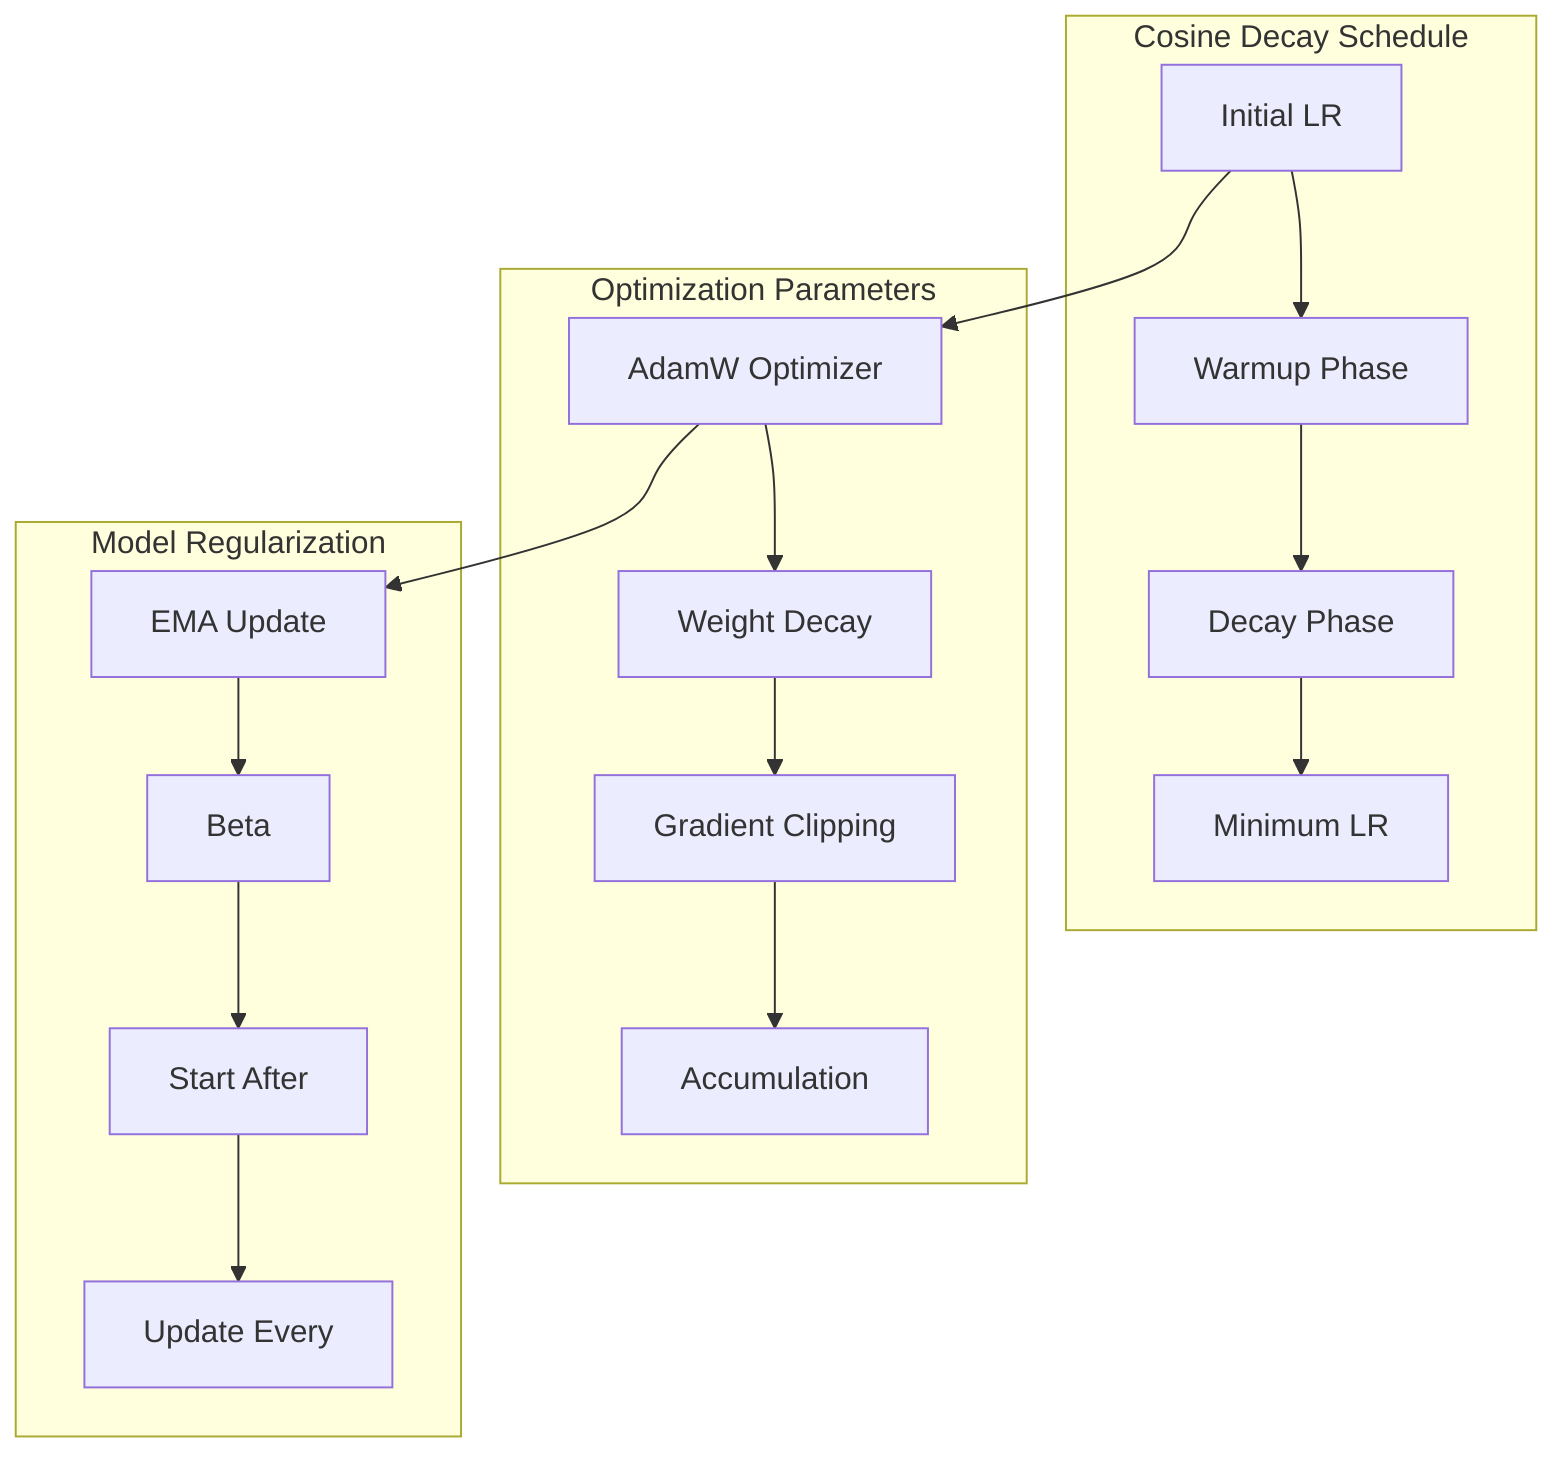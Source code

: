 graph TB
    subgraph "Cosine Decay Schedule"
        A[Initial LR] --> B[Warmup Phase]
        B --> C[Decay Phase]
        C --> D[Minimum LR]
    end
    
    subgraph "Optimization Parameters"
        E[AdamW Optimizer] --> F[Weight Decay]
        F --> G[Gradient Clipping]
        G --> H[Accumulation]
    end
    
    subgraph "Model Regularization"
        I[EMA Update] --> J[Beta]
        J --> K[Start After]
        K --> L[Update Every]
    end
    
    A --> E
    E --> I